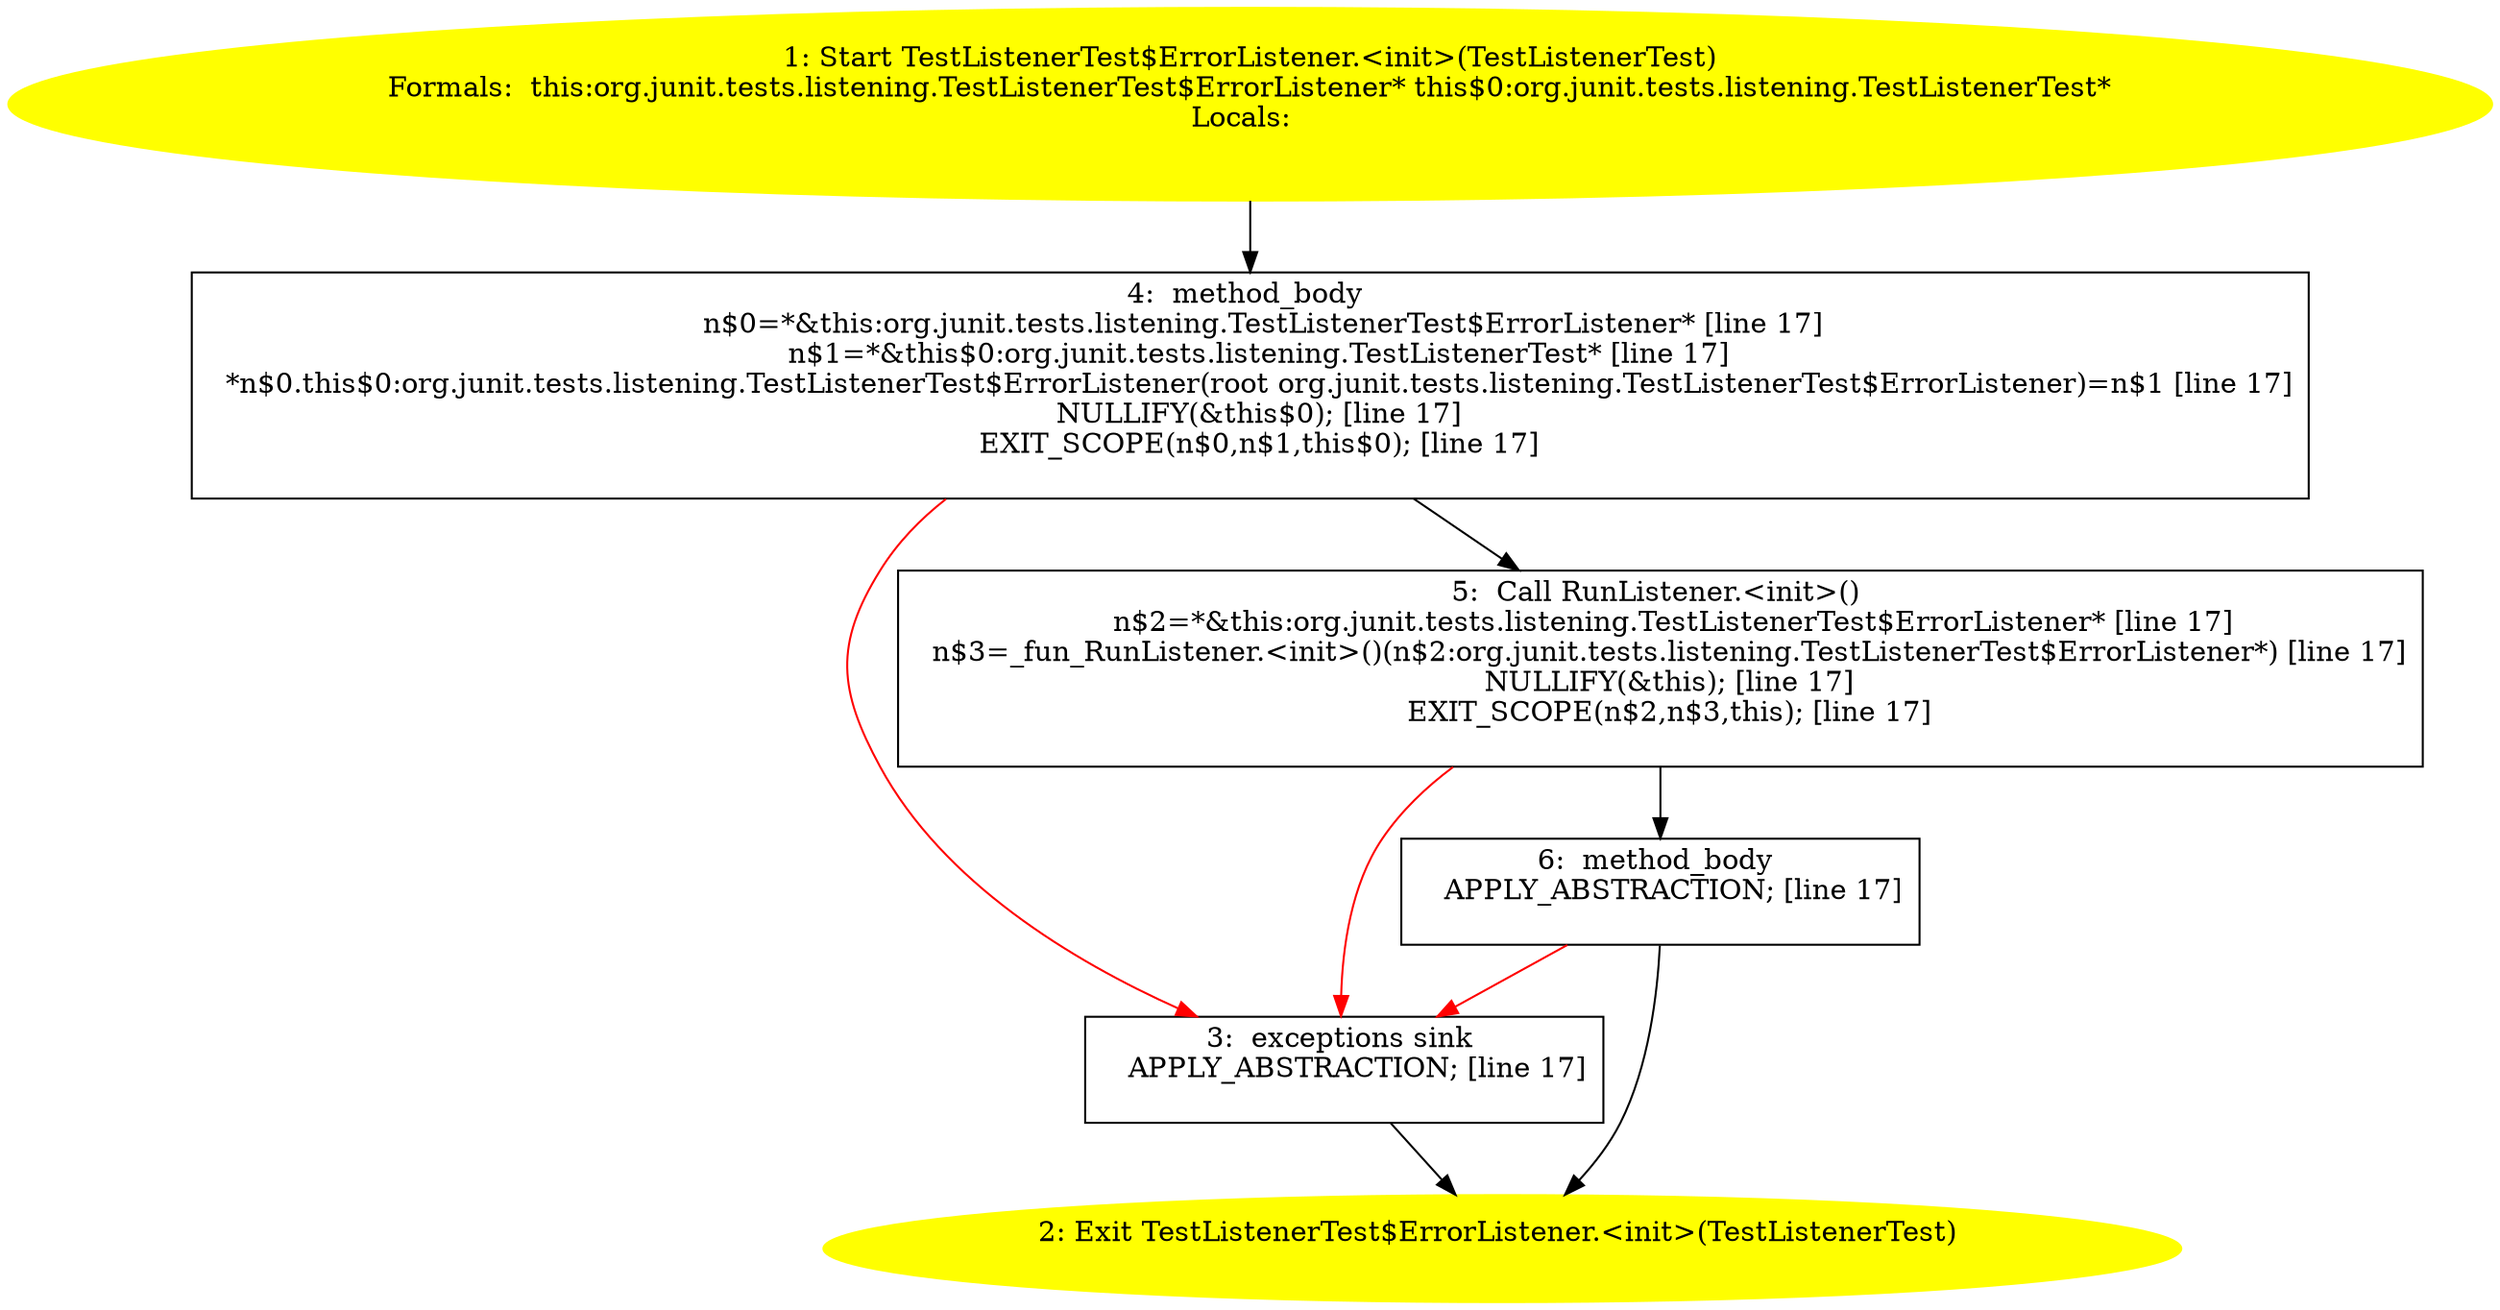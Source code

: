 /* @generated */
digraph cfg {
"org.junit.tests.listening.TestListenerTest$ErrorListener.<init>(org.junit.tests.listening.TestListen.9a0ab38b944486b7345c9b2126157ae4_1" [label="1: Start TestListenerTest$ErrorListener.<init>(TestListenerTest)\nFormals:  this:org.junit.tests.listening.TestListenerTest$ErrorListener* this$0:org.junit.tests.listening.TestListenerTest*\nLocals:  \n  " color=yellow style=filled]
	

	 "org.junit.tests.listening.TestListenerTest$ErrorListener.<init>(org.junit.tests.listening.TestListen.9a0ab38b944486b7345c9b2126157ae4_1" -> "org.junit.tests.listening.TestListenerTest$ErrorListener.<init>(org.junit.tests.listening.TestListen.9a0ab38b944486b7345c9b2126157ae4_4" ;
"org.junit.tests.listening.TestListenerTest$ErrorListener.<init>(org.junit.tests.listening.TestListen.9a0ab38b944486b7345c9b2126157ae4_2" [label="2: Exit TestListenerTest$ErrorListener.<init>(TestListenerTest) \n  " color=yellow style=filled]
	

"org.junit.tests.listening.TestListenerTest$ErrorListener.<init>(org.junit.tests.listening.TestListen.9a0ab38b944486b7345c9b2126157ae4_3" [label="3:  exceptions sink \n   APPLY_ABSTRACTION; [line 17]\n " shape="box"]
	

	 "org.junit.tests.listening.TestListenerTest$ErrorListener.<init>(org.junit.tests.listening.TestListen.9a0ab38b944486b7345c9b2126157ae4_3" -> "org.junit.tests.listening.TestListenerTest$ErrorListener.<init>(org.junit.tests.listening.TestListen.9a0ab38b944486b7345c9b2126157ae4_2" ;
"org.junit.tests.listening.TestListenerTest$ErrorListener.<init>(org.junit.tests.listening.TestListen.9a0ab38b944486b7345c9b2126157ae4_4" [label="4:  method_body \n   n$0=*&this:org.junit.tests.listening.TestListenerTest$ErrorListener* [line 17]\n  n$1=*&this$0:org.junit.tests.listening.TestListenerTest* [line 17]\n  *n$0.this$0:org.junit.tests.listening.TestListenerTest$ErrorListener(root org.junit.tests.listening.TestListenerTest$ErrorListener)=n$1 [line 17]\n  NULLIFY(&this$0); [line 17]\n  EXIT_SCOPE(n$0,n$1,this$0); [line 17]\n " shape="box"]
	

	 "org.junit.tests.listening.TestListenerTest$ErrorListener.<init>(org.junit.tests.listening.TestListen.9a0ab38b944486b7345c9b2126157ae4_4" -> "org.junit.tests.listening.TestListenerTest$ErrorListener.<init>(org.junit.tests.listening.TestListen.9a0ab38b944486b7345c9b2126157ae4_5" ;
	 "org.junit.tests.listening.TestListenerTest$ErrorListener.<init>(org.junit.tests.listening.TestListen.9a0ab38b944486b7345c9b2126157ae4_4" -> "org.junit.tests.listening.TestListenerTest$ErrorListener.<init>(org.junit.tests.listening.TestListen.9a0ab38b944486b7345c9b2126157ae4_3" [color="red" ];
"org.junit.tests.listening.TestListenerTest$ErrorListener.<init>(org.junit.tests.listening.TestListen.9a0ab38b944486b7345c9b2126157ae4_5" [label="5:  Call RunListener.<init>() \n   n$2=*&this:org.junit.tests.listening.TestListenerTest$ErrorListener* [line 17]\n  n$3=_fun_RunListener.<init>()(n$2:org.junit.tests.listening.TestListenerTest$ErrorListener*) [line 17]\n  NULLIFY(&this); [line 17]\n  EXIT_SCOPE(n$2,n$3,this); [line 17]\n " shape="box"]
	

	 "org.junit.tests.listening.TestListenerTest$ErrorListener.<init>(org.junit.tests.listening.TestListen.9a0ab38b944486b7345c9b2126157ae4_5" -> "org.junit.tests.listening.TestListenerTest$ErrorListener.<init>(org.junit.tests.listening.TestListen.9a0ab38b944486b7345c9b2126157ae4_6" ;
	 "org.junit.tests.listening.TestListenerTest$ErrorListener.<init>(org.junit.tests.listening.TestListen.9a0ab38b944486b7345c9b2126157ae4_5" -> "org.junit.tests.listening.TestListenerTest$ErrorListener.<init>(org.junit.tests.listening.TestListen.9a0ab38b944486b7345c9b2126157ae4_3" [color="red" ];
"org.junit.tests.listening.TestListenerTest$ErrorListener.<init>(org.junit.tests.listening.TestListen.9a0ab38b944486b7345c9b2126157ae4_6" [label="6:  method_body \n   APPLY_ABSTRACTION; [line 17]\n " shape="box"]
	

	 "org.junit.tests.listening.TestListenerTest$ErrorListener.<init>(org.junit.tests.listening.TestListen.9a0ab38b944486b7345c9b2126157ae4_6" -> "org.junit.tests.listening.TestListenerTest$ErrorListener.<init>(org.junit.tests.listening.TestListen.9a0ab38b944486b7345c9b2126157ae4_2" ;
	 "org.junit.tests.listening.TestListenerTest$ErrorListener.<init>(org.junit.tests.listening.TestListen.9a0ab38b944486b7345c9b2126157ae4_6" -> "org.junit.tests.listening.TestListenerTest$ErrorListener.<init>(org.junit.tests.listening.TestListen.9a0ab38b944486b7345c9b2126157ae4_3" [color="red" ];
}
